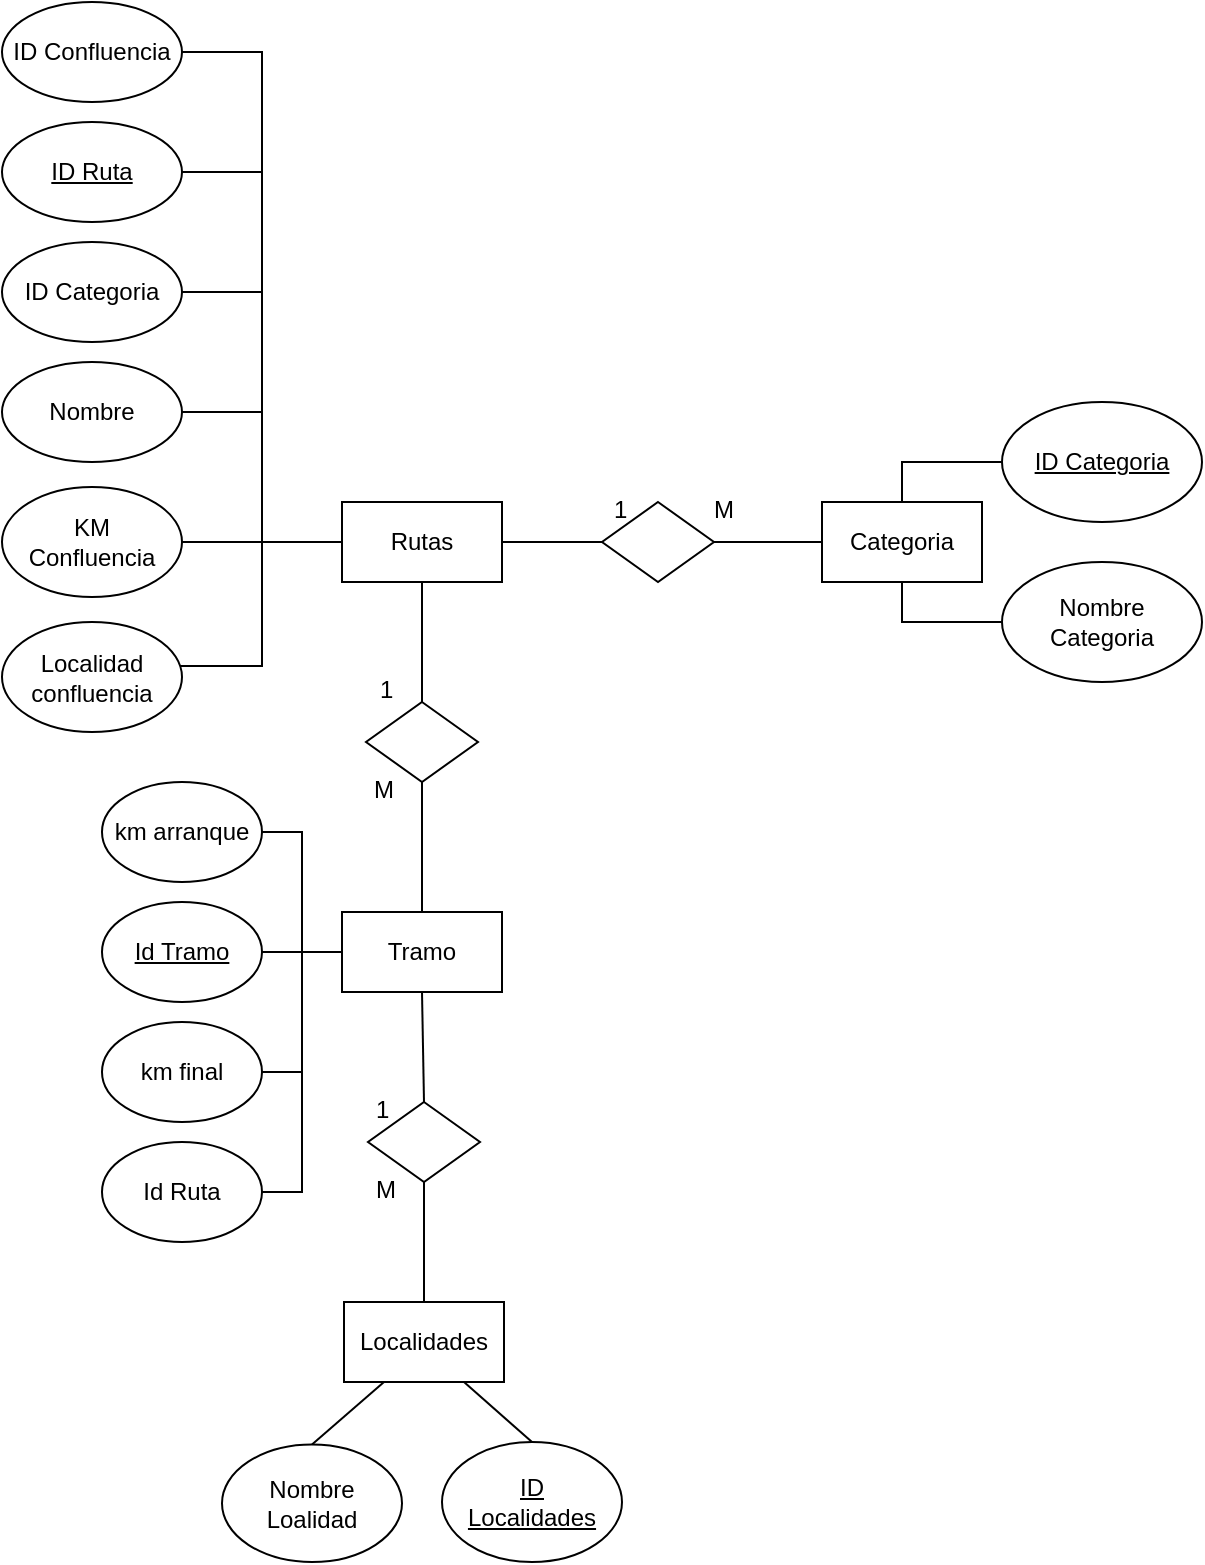<mxfile version="13.9.9" type="device"><diagram id="FXi4rYP8_AZYLV5gjl5X" name="Página-1"><mxGraphModel dx="852" dy="494" grid="1" gridSize="10" guides="1" tooltips="1" connect="1" arrows="1" fold="1" page="1" pageScale="1" pageWidth="827" pageHeight="1169" math="0" shadow="0"><root><mxCell id="0"/><mxCell id="1" parent="0"/><mxCell id="AKD0jS0cZYrVwkBpM9ar-1" value="Tramo" style="whiteSpace=wrap;html=1;align=center;" parent="1" vertex="1"><mxGeometry x="320" y="505" width="80" height="40" as="geometry"/></mxCell><mxCell id="AKD0jS0cZYrVwkBpM9ar-2" value="Rutas" style="whiteSpace=wrap;html=1;align=center;" parent="1" vertex="1"><mxGeometry x="320" y="300" width="80" height="40" as="geometry"/></mxCell><mxCell id="AKD0jS0cZYrVwkBpM9ar-3" value="" style="shape=rhombus;perimeter=rhombusPerimeter;whiteSpace=wrap;html=1;align=center;" parent="1" vertex="1"><mxGeometry x="332" y="400" width="56" height="40" as="geometry"/></mxCell><mxCell id="AKD0jS0cZYrVwkBpM9ar-4" value="1" style="text;strokeColor=none;fillColor=none;spacingLeft=4;spacingRight=4;overflow=hidden;rotatable=0;points=[[0,0.5],[1,0.5]];portConstraint=eastwest;fontSize=12;" parent="1" vertex="1"><mxGeometry x="333" y="380" width="40" height="30" as="geometry"/></mxCell><mxCell id="AKD0jS0cZYrVwkBpM9ar-5" value="M" style="text;strokeColor=none;fillColor=none;spacingLeft=4;spacingRight=4;overflow=hidden;rotatable=0;points=[[0,0.5],[1,0.5]];portConstraint=eastwest;fontSize=12;" parent="1" vertex="1"><mxGeometry x="330" y="430" width="40" height="30" as="geometry"/></mxCell><mxCell id="AKD0jS0cZYrVwkBpM9ar-6" value="Categoria" style="whiteSpace=wrap;html=1;align=center;" parent="1" vertex="1"><mxGeometry x="560" y="300" width="80" height="40" as="geometry"/></mxCell><mxCell id="AKD0jS0cZYrVwkBpM9ar-7" value="" style="shape=rhombus;perimeter=rhombusPerimeter;whiteSpace=wrap;html=1;align=center;" parent="1" vertex="1"><mxGeometry x="450" y="300" width="56" height="40" as="geometry"/></mxCell><mxCell id="AKD0jS0cZYrVwkBpM9ar-8" value="1" style="text;strokeColor=none;fillColor=none;spacingLeft=4;spacingRight=4;overflow=hidden;rotatable=0;points=[[0,0.5],[1,0.5]];portConstraint=eastwest;fontSize=12;" parent="1" vertex="1"><mxGeometry x="450" y="290" width="40" height="30" as="geometry"/></mxCell><mxCell id="AKD0jS0cZYrVwkBpM9ar-9" value="M" style="text;strokeColor=none;fillColor=none;spacingLeft=4;spacingRight=4;overflow=hidden;rotatable=0;points=[[0,0.5],[1,0.5]];portConstraint=eastwest;fontSize=12;" parent="1" vertex="1"><mxGeometry x="500" y="290" width="40" height="30" as="geometry"/></mxCell><mxCell id="AKD0jS0cZYrVwkBpM9ar-17" value="" style="shape=rhombus;perimeter=rhombusPerimeter;whiteSpace=wrap;html=1;align=center;" parent="1" vertex="1"><mxGeometry x="333" y="600" width="56" height="40" as="geometry"/></mxCell><mxCell id="AKD0jS0cZYrVwkBpM9ar-18" value="1" style="text;strokeColor=none;fillColor=none;spacingLeft=4;spacingRight=4;overflow=hidden;rotatable=0;points=[[0,0.5],[1,0.5]];portConstraint=eastwest;fontSize=12;" parent="1" vertex="1"><mxGeometry x="331" y="590" width="40" height="30" as="geometry"/></mxCell><mxCell id="AKD0jS0cZYrVwkBpM9ar-19" value="M" style="text;strokeColor=none;fillColor=none;spacingLeft=4;spacingRight=4;overflow=hidden;rotatable=0;points=[[0,0.5],[1,0.5]];portConstraint=eastwest;fontSize=12;" parent="1" vertex="1"><mxGeometry x="331" y="630" width="40" height="30" as="geometry"/></mxCell><mxCell id="AKD0jS0cZYrVwkBpM9ar-20" value="Localidades" style="whiteSpace=wrap;html=1;align=center;" parent="1" vertex="1"><mxGeometry x="321" y="700" width="80" height="40" as="geometry"/></mxCell><mxCell id="AKD0jS0cZYrVwkBpM9ar-21" value="ID Categoria" style="ellipse;whiteSpace=wrap;html=1;align=center;fontStyle=4;" parent="1" vertex="1"><mxGeometry x="650" y="250" width="100" height="60" as="geometry"/></mxCell><mxCell id="AKD0jS0cZYrVwkBpM9ar-22" value="Nombre Categoria" style="ellipse;whiteSpace=wrap;html=1;align=center;" parent="1" vertex="1"><mxGeometry x="650" y="330" width="100" height="60" as="geometry"/></mxCell><mxCell id="AKD0jS0cZYrVwkBpM9ar-23" value="ID Categoria" style="ellipse;whiteSpace=wrap;html=1;align=center;" parent="1" vertex="1"><mxGeometry x="150" y="170" width="90" height="50" as="geometry"/></mxCell><mxCell id="AKD0jS0cZYrVwkBpM9ar-24" value="Nombre" style="ellipse;whiteSpace=wrap;html=1;align=center;" parent="1" vertex="1"><mxGeometry x="150" y="230" width="90" height="50" as="geometry"/></mxCell><mxCell id="AKD0jS0cZYrVwkBpM9ar-25" value="ID Ruta" style="ellipse;whiteSpace=wrap;html=1;align=center;fontStyle=4;" parent="1" vertex="1"><mxGeometry x="150" y="110" width="90" height="50" as="geometry"/></mxCell><mxCell id="AKD0jS0cZYrVwkBpM9ar-26" value="Id Tramo" style="ellipse;whiteSpace=wrap;html=1;align=center;fontStyle=4;" parent="1" vertex="1"><mxGeometry x="200" y="500" width="80" height="50" as="geometry"/></mxCell><mxCell id="AKD0jS0cZYrVwkBpM9ar-27" value="Id Ruta" style="ellipse;whiteSpace=wrap;html=1;align=center;" parent="1" vertex="1"><mxGeometry x="200" y="620" width="80" height="50" as="geometry"/></mxCell><mxCell id="AKD0jS0cZYrVwkBpM9ar-34" value="Nombre Loalidad" style="ellipse;whiteSpace=wrap;html=1;align=center;" parent="1" vertex="1"><mxGeometry x="260" y="771.25" width="90" height="58.75" as="geometry"/></mxCell><mxCell id="AKD0jS0cZYrVwkBpM9ar-38" value="ID&lt;br&gt;Localidades" style="ellipse;whiteSpace=wrap;html=1;align=center;fontStyle=4;" parent="1" vertex="1"><mxGeometry x="370" y="770" width="90" height="60" as="geometry"/></mxCell><mxCell id="AKD0jS0cZYrVwkBpM9ar-46" value="KM &lt;br&gt;Confluencia" style="ellipse;whiteSpace=wrap;html=1;align=center;" parent="1" vertex="1"><mxGeometry x="150" y="292.5" width="90" height="55" as="geometry"/></mxCell><mxCell id="AKD0jS0cZYrVwkBpM9ar-47" value="Localidad confluencia" style="ellipse;whiteSpace=wrap;html=1;align=center;" parent="1" vertex="1"><mxGeometry x="150" y="360" width="90" height="55" as="geometry"/></mxCell><mxCell id="AKD0jS0cZYrVwkBpM9ar-52" value="" style="endArrow=none;html=1;rounded=0;entryX=0.5;entryY=1;entryDx=0;entryDy=0;exitX=0.5;exitY=0;exitDx=0;exitDy=0;" parent="1" source="AKD0jS0cZYrVwkBpM9ar-3" target="AKD0jS0cZYrVwkBpM9ar-2" edge="1"><mxGeometry relative="1" as="geometry"><mxPoint x="240" y="330" as="sourcePoint"/><mxPoint x="330" y="320" as="targetPoint"/></mxGeometry></mxCell><mxCell id="AKD0jS0cZYrVwkBpM9ar-53" value="" style="endArrow=none;html=1;rounded=0;exitX=0.5;exitY=0;exitDx=0;exitDy=0;entryX=0.5;entryY=1;entryDx=0;entryDy=0;" parent="1" source="AKD0jS0cZYrVwkBpM9ar-1" target="AKD0jS0cZYrVwkBpM9ar-3" edge="1"><mxGeometry relative="1" as="geometry"><mxPoint x="250" y="340" as="sourcePoint"/><mxPoint x="340" y="330" as="targetPoint"/></mxGeometry></mxCell><mxCell id="AKD0jS0cZYrVwkBpM9ar-63" value="" style="endArrow=none;html=1;rounded=0;exitX=0.5;exitY=0;exitDx=0;exitDy=0;entryX=0.5;entryY=1;entryDx=0;entryDy=0;" parent="1" source="AKD0jS0cZYrVwkBpM9ar-17" target="AKD0jS0cZYrVwkBpM9ar-1" edge="1"><mxGeometry relative="1" as="geometry"><mxPoint x="370" y="510" as="sourcePoint"/><mxPoint x="370" y="450" as="targetPoint"/></mxGeometry></mxCell><mxCell id="AKD0jS0cZYrVwkBpM9ar-64" value="" style="endArrow=none;html=1;rounded=0;exitX=0.5;exitY=1;exitDx=0;exitDy=0;entryX=0.5;entryY=0;entryDx=0;entryDy=0;" parent="1" source="AKD0jS0cZYrVwkBpM9ar-17" target="AKD0jS0cZYrVwkBpM9ar-20" edge="1"><mxGeometry relative="1" as="geometry"><mxPoint x="380" y="520" as="sourcePoint"/><mxPoint x="380" y="460" as="targetPoint"/></mxGeometry></mxCell><mxCell id="AKD0jS0cZYrVwkBpM9ar-65" value="" style="endArrow=none;html=1;rounded=0;exitX=0.5;exitY=0;exitDx=0;exitDy=0;entryX=0.75;entryY=1;entryDx=0;entryDy=0;" parent="1" source="AKD0jS0cZYrVwkBpM9ar-38" target="AKD0jS0cZYrVwkBpM9ar-20" edge="1"><mxGeometry relative="1" as="geometry"><mxPoint x="371" y="650" as="sourcePoint"/><mxPoint x="371" y="710.0" as="targetPoint"/></mxGeometry></mxCell><mxCell id="AKD0jS0cZYrVwkBpM9ar-68" value="" style="endArrow=none;html=1;rounded=0;exitX=0.5;exitY=0;exitDx=0;exitDy=0;entryX=0.25;entryY=1;entryDx=0;entryDy=0;" parent="1" source="AKD0jS0cZYrVwkBpM9ar-34" target="AKD0jS0cZYrVwkBpM9ar-20" edge="1"><mxGeometry relative="1" as="geometry"><mxPoint x="310" y="710.0" as="sourcePoint"/><mxPoint x="320" y="730" as="targetPoint"/></mxGeometry></mxCell><mxCell id="AKD0jS0cZYrVwkBpM9ar-69" value="" style="endArrow=none;html=1;rounded=0;exitX=0;exitY=1;exitDx=0;exitDy=0;entryX=1;entryY=0.5;entryDx=0;entryDy=0;exitPerimeter=0;" parent="1" source="AKD0jS0cZYrVwkBpM9ar-8" target="AKD0jS0cZYrVwkBpM9ar-2" edge="1"><mxGeometry relative="1" as="geometry"><mxPoint x="380" y="415" as="sourcePoint"/><mxPoint x="370" y="350" as="targetPoint"/></mxGeometry></mxCell><mxCell id="AKD0jS0cZYrVwkBpM9ar-70" value="" style="endArrow=none;html=1;rounded=0;exitX=1;exitY=0.5;exitDx=0;exitDy=0;entryX=0;entryY=0.5;entryDx=0;entryDy=0;" parent="1" source="AKD0jS0cZYrVwkBpM9ar-7" target="AKD0jS0cZYrVwkBpM9ar-6" edge="1"><mxGeometry relative="1" as="geometry"><mxPoint x="390" y="425" as="sourcePoint"/><mxPoint x="380" y="360" as="targetPoint"/></mxGeometry></mxCell><mxCell id="AKD0jS0cZYrVwkBpM9ar-73" value="km final" style="ellipse;whiteSpace=wrap;html=1;align=center;" parent="1" vertex="1"><mxGeometry x="200" y="560" width="80" height="50" as="geometry"/></mxCell><mxCell id="AKD0jS0cZYrVwkBpM9ar-74" value="km arranque" style="ellipse;whiteSpace=wrap;html=1;align=center;" parent="1" vertex="1"><mxGeometry x="200" y="440" width="80" height="50" as="geometry"/></mxCell><mxCell id="OdwJPTYqaagrKoLCedcG-2" value="" style="endArrow=none;html=1;entryX=1;entryY=0.5;entryDx=0;entryDy=0;exitX=0;exitY=0.5;exitDx=0;exitDy=0;rounded=0;" parent="1" source="AKD0jS0cZYrVwkBpM9ar-2" edge="1"><mxGeometry width="50" height="50" relative="1" as="geometry"><mxPoint x="280" y="330" as="sourcePoint"/><mxPoint x="240" y="75" as="targetPoint"/><Array as="points"><mxPoint x="280" y="320"/><mxPoint x="280" y="75"/></Array></mxGeometry></mxCell><mxCell id="OdwJPTYqaagrKoLCedcG-3" value="" style="endArrow=none;html=1;exitX=0.989;exitY=0.4;exitDx=0;exitDy=0;exitPerimeter=0;rounded=0;" parent="1" source="AKD0jS0cZYrVwkBpM9ar-47" edge="1"><mxGeometry width="50" height="50" relative="1" as="geometry"><mxPoint x="280" y="330" as="sourcePoint"/><mxPoint x="280" y="240" as="targetPoint"/><Array as="points"><mxPoint x="280" y="382"/></Array></mxGeometry></mxCell><mxCell id="OdwJPTYqaagrKoLCedcG-4" value="" style="endArrow=none;html=1;exitX=1;exitY=0.5;exitDx=0;exitDy=0;" parent="1" source="AKD0jS0cZYrVwkBpM9ar-46" edge="1"><mxGeometry width="50" height="50" relative="1" as="geometry"><mxPoint x="280" y="330" as="sourcePoint"/><mxPoint x="280" y="320" as="targetPoint"/></mxGeometry></mxCell><mxCell id="OdwJPTYqaagrKoLCedcG-6" value="" style="endArrow=none;html=1;exitX=1;exitY=0.5;exitDx=0;exitDy=0;" parent="1" source="AKD0jS0cZYrVwkBpM9ar-24" edge="1"><mxGeometry width="50" height="50" relative="1" as="geometry"><mxPoint x="280" y="330" as="sourcePoint"/><mxPoint x="280" y="255" as="targetPoint"/></mxGeometry></mxCell><mxCell id="OdwJPTYqaagrKoLCedcG-7" value="" style="endArrow=none;html=1;exitX=1;exitY=0.5;exitDx=0;exitDy=0;" parent="1" source="AKD0jS0cZYrVwkBpM9ar-23" edge="1"><mxGeometry width="50" height="50" relative="1" as="geometry"><mxPoint x="250" y="265" as="sourcePoint"/><mxPoint x="280" y="195" as="targetPoint"/></mxGeometry></mxCell><mxCell id="OdwJPTYqaagrKoLCedcG-8" value="" style="endArrow=none;html=1;exitX=1;exitY=0.5;exitDx=0;exitDy=0;" parent="1" source="AKD0jS0cZYrVwkBpM9ar-25" edge="1"><mxGeometry width="50" height="50" relative="1" as="geometry"><mxPoint x="250" y="205" as="sourcePoint"/><mxPoint x="280" y="135" as="targetPoint"/></mxGeometry></mxCell><mxCell id="OdwJPTYqaagrKoLCedcG-9" value="ID Confluencia" style="ellipse;whiteSpace=wrap;html=1;" parent="1" vertex="1"><mxGeometry x="150" y="50" width="90" height="50" as="geometry"/></mxCell><mxCell id="OdwJPTYqaagrKoLCedcG-11" value="" style="endArrow=none;html=1;exitX=0;exitY=0.5;exitDx=0;exitDy=0;rounded=0;" parent="1" source="AKD0jS0cZYrVwkBpM9ar-21" edge="1"><mxGeometry width="50" height="50" relative="1" as="geometry"><mxPoint x="550" y="350" as="sourcePoint"/><mxPoint x="600" y="300" as="targetPoint"/><Array as="points"><mxPoint x="600" y="280"/></Array></mxGeometry></mxCell><mxCell id="OdwJPTYqaagrKoLCedcG-12" value="" style="endArrow=none;html=1;exitX=0;exitY=0.5;exitDx=0;exitDy=0;entryX=0.5;entryY=1;entryDx=0;entryDy=0;rounded=0;" parent="1" source="AKD0jS0cZYrVwkBpM9ar-22" target="AKD0jS0cZYrVwkBpM9ar-6" edge="1"><mxGeometry width="50" height="50" relative="1" as="geometry"><mxPoint x="550" y="350" as="sourcePoint"/><mxPoint x="600" y="300" as="targetPoint"/><Array as="points"><mxPoint x="600" y="360"/></Array></mxGeometry></mxCell><mxCell id="OdwJPTYqaagrKoLCedcG-14" value="" style="endArrow=none;html=1;exitX=1;exitY=0.5;exitDx=0;exitDy=0;entryX=0;entryY=0.5;entryDx=0;entryDy=0;rounded=0;" parent="1" source="AKD0jS0cZYrVwkBpM9ar-74" target="AKD0jS0cZYrVwkBpM9ar-1" edge="1"><mxGeometry width="50" height="50" relative="1" as="geometry"><mxPoint x="310" y="540" as="sourcePoint"/><mxPoint x="360" y="490" as="targetPoint"/><Array as="points"><mxPoint x="300" y="465"/><mxPoint x="300" y="525"/></Array></mxGeometry></mxCell><mxCell id="OdwJPTYqaagrKoLCedcG-15" value="" style="endArrow=none;html=1;exitX=1;exitY=0.5;exitDx=0;exitDy=0;rounded=0;" parent="1" source="AKD0jS0cZYrVwkBpM9ar-27" edge="1"><mxGeometry width="50" height="50" relative="1" as="geometry"><mxPoint x="310" y="540" as="sourcePoint"/><mxPoint x="300" y="520" as="targetPoint"/><Array as="points"><mxPoint x="300" y="645"/></Array></mxGeometry></mxCell><mxCell id="OdwJPTYqaagrKoLCedcG-16" value="" style="endArrow=none;html=1;exitX=1;exitY=0.5;exitDx=0;exitDy=0;entryX=0;entryY=0.5;entryDx=0;entryDy=0;" parent="1" source="AKD0jS0cZYrVwkBpM9ar-26" target="AKD0jS0cZYrVwkBpM9ar-1" edge="1"><mxGeometry width="50" height="50" relative="1" as="geometry"><mxPoint x="310" y="540" as="sourcePoint"/><mxPoint x="360" y="490" as="targetPoint"/></mxGeometry></mxCell><mxCell id="OdwJPTYqaagrKoLCedcG-17" value="" style="endArrow=none;html=1;exitX=1;exitY=0.5;exitDx=0;exitDy=0;" parent="1" source="AKD0jS0cZYrVwkBpM9ar-73" edge="1"><mxGeometry width="50" height="50" relative="1" as="geometry"><mxPoint x="280" y="600" as="sourcePoint"/><mxPoint x="300" y="585" as="targetPoint"/></mxGeometry></mxCell></root></mxGraphModel></diagram></mxfile>
